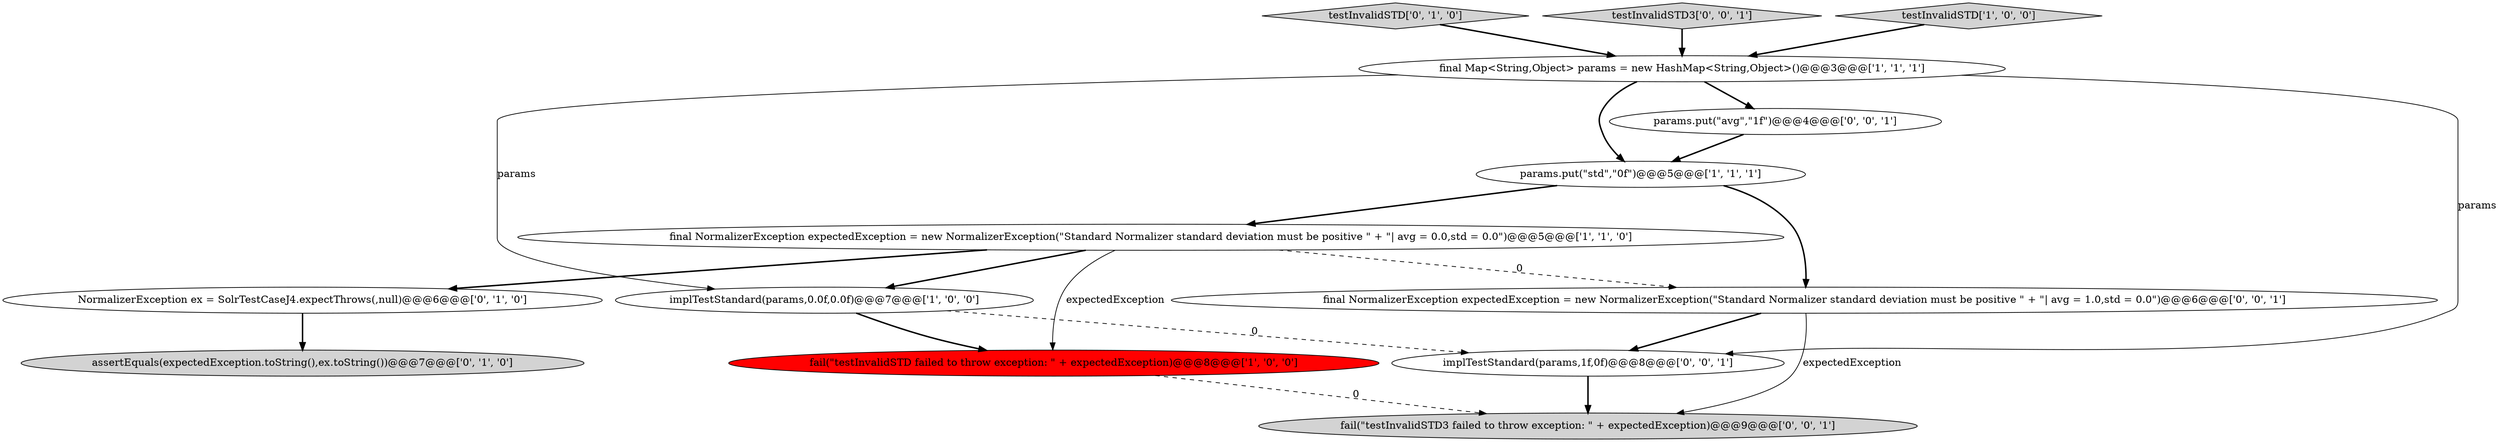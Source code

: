 digraph {
3 [style = filled, label = "fail(\"testInvalidSTD failed to throw exception: \" + expectedException)@@@8@@@['1', '0', '0']", fillcolor = red, shape = ellipse image = "AAA1AAABBB1BBB"];
6 [style = filled, label = "assertEquals(expectedException.toString(),ex.toString())@@@7@@@['0', '1', '0']", fillcolor = lightgray, shape = ellipse image = "AAA0AAABBB2BBB"];
4 [style = filled, label = "final NormalizerException expectedException = new NormalizerException(\"Standard Normalizer standard deviation must be positive \" + \"| avg = 0.0,std = 0.0\")@@@5@@@['1', '1', '0']", fillcolor = white, shape = ellipse image = "AAA0AAABBB1BBB"];
2 [style = filled, label = "params.put(\"std\",\"0f\")@@@5@@@['1', '1', '1']", fillcolor = white, shape = ellipse image = "AAA0AAABBB1BBB"];
8 [style = filled, label = "testInvalidSTD['0', '1', '0']", fillcolor = lightgray, shape = diamond image = "AAA0AAABBB2BBB"];
12 [style = filled, label = "testInvalidSTD3['0', '0', '1']", fillcolor = lightgray, shape = diamond image = "AAA0AAABBB3BBB"];
5 [style = filled, label = "implTestStandard(params,0.0f,0.0f)@@@7@@@['1', '0', '0']", fillcolor = white, shape = ellipse image = "AAA0AAABBB1BBB"];
13 [style = filled, label = "implTestStandard(params,1f,0f)@@@8@@@['0', '0', '1']", fillcolor = white, shape = ellipse image = "AAA0AAABBB3BBB"];
10 [style = filled, label = "fail(\"testInvalidSTD3 failed to throw exception: \" + expectedException)@@@9@@@['0', '0', '1']", fillcolor = lightgray, shape = ellipse image = "AAA0AAABBB3BBB"];
0 [style = filled, label = "final Map<String,Object> params = new HashMap<String,Object>()@@@3@@@['1', '1', '1']", fillcolor = white, shape = ellipse image = "AAA0AAABBB1BBB"];
1 [style = filled, label = "testInvalidSTD['1', '0', '0']", fillcolor = lightgray, shape = diamond image = "AAA0AAABBB1BBB"];
9 [style = filled, label = "final NormalizerException expectedException = new NormalizerException(\"Standard Normalizer standard deviation must be positive \" + \"| avg = 1.0,std = 0.0\")@@@6@@@['0', '0', '1']", fillcolor = white, shape = ellipse image = "AAA0AAABBB3BBB"];
11 [style = filled, label = "params.put(\"avg\",\"1f\")@@@4@@@['0', '0', '1']", fillcolor = white, shape = ellipse image = "AAA0AAABBB3BBB"];
7 [style = filled, label = "NormalizerException ex = SolrTestCaseJ4.expectThrows(,null)@@@6@@@['0', '1', '0']", fillcolor = white, shape = ellipse image = "AAA0AAABBB2BBB"];
5->13 [style = dashed, label="0"];
5->3 [style = bold, label=""];
13->10 [style = bold, label=""];
0->5 [style = solid, label="params"];
4->3 [style = solid, label="expectedException"];
0->2 [style = bold, label=""];
0->13 [style = solid, label="params"];
0->11 [style = bold, label=""];
1->0 [style = bold, label=""];
2->9 [style = bold, label=""];
2->4 [style = bold, label=""];
12->0 [style = bold, label=""];
11->2 [style = bold, label=""];
4->7 [style = bold, label=""];
8->0 [style = bold, label=""];
4->9 [style = dashed, label="0"];
9->10 [style = solid, label="expectedException"];
7->6 [style = bold, label=""];
3->10 [style = dashed, label="0"];
4->5 [style = bold, label=""];
9->13 [style = bold, label=""];
}
